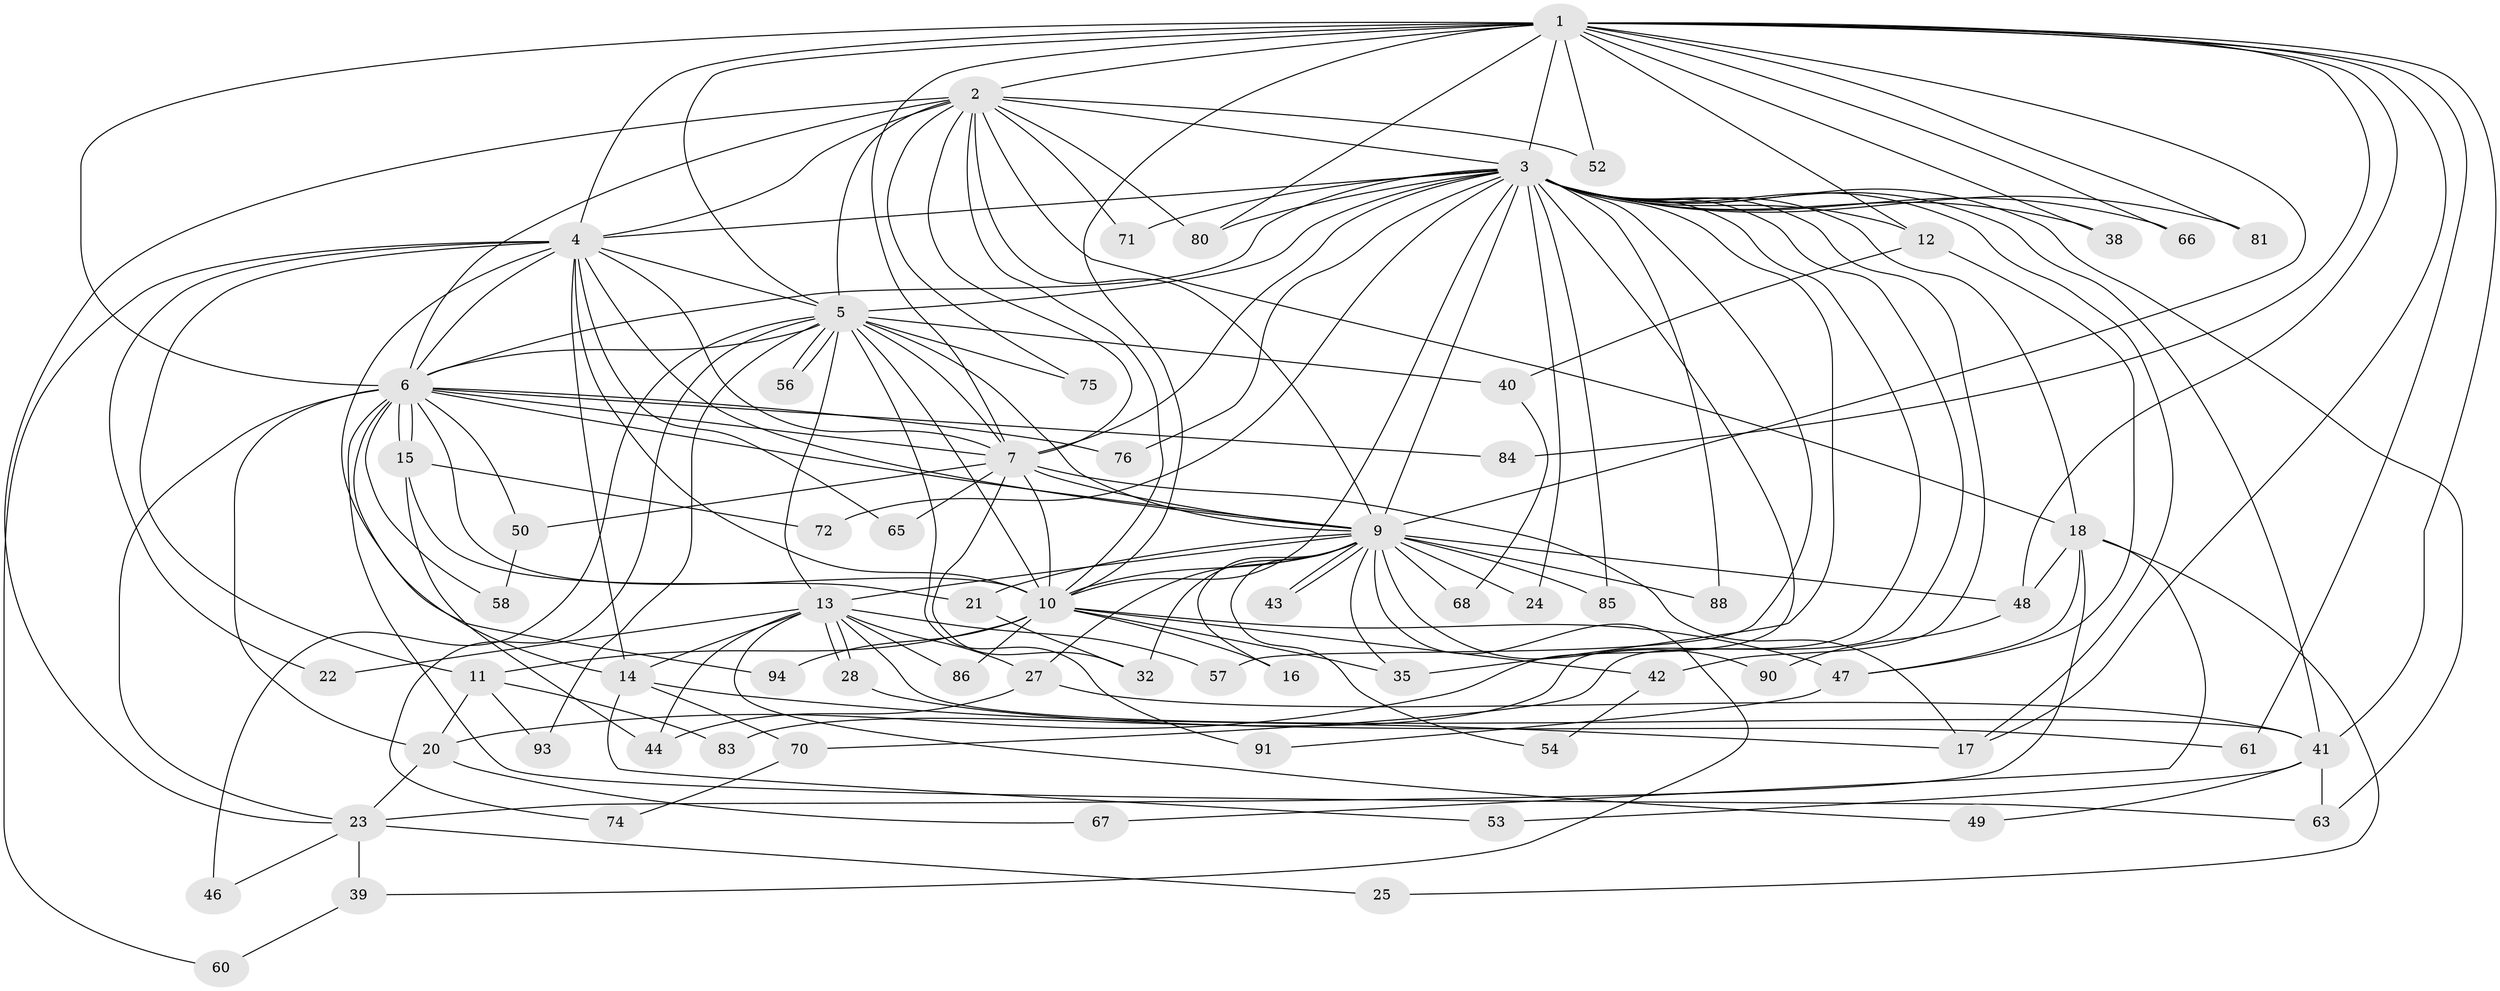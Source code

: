 // Generated by graph-tools (version 1.1) at 2025/51/02/27/25 19:51:48]
// undirected, 69 vertices, 171 edges
graph export_dot {
graph [start="1"]
  node [color=gray90,style=filled];
  1 [super="+29"];
  2 [super="+30"];
  3 [super="+8"];
  4 [super="+87"];
  5 [super="+34"];
  6 [super="+79"];
  7 [super="+36"];
  9 [super="+73"];
  10 [super="+45"];
  11;
  12 [super="+51"];
  13 [super="+31"];
  14 [super="+37"];
  15 [super="+33"];
  16;
  17 [super="+19"];
  18 [super="+95"];
  20 [super="+89"];
  21 [super="+78"];
  22;
  23 [super="+26"];
  24 [super="+77"];
  25;
  27 [super="+82"];
  28;
  32;
  35;
  38;
  39;
  40;
  41 [super="+55"];
  42;
  43;
  44 [super="+62"];
  46;
  47 [super="+59"];
  48 [super="+69"];
  49;
  50;
  52;
  53;
  54;
  56;
  57;
  58;
  60;
  61;
  63 [super="+64"];
  65;
  66;
  67;
  68;
  70;
  71;
  72;
  74;
  75;
  76;
  80 [super="+92"];
  81;
  83;
  84;
  85;
  86;
  88;
  90;
  91;
  93;
  94;
  1 -- 2;
  1 -- 3 [weight=2];
  1 -- 4;
  1 -- 5 [weight=2];
  1 -- 6 [weight=2];
  1 -- 7;
  1 -- 9;
  1 -- 10;
  1 -- 12;
  1 -- 38;
  1 -- 48;
  1 -- 52;
  1 -- 61;
  1 -- 66;
  1 -- 81;
  1 -- 41;
  1 -- 80;
  1 -- 84;
  1 -- 17;
  2 -- 3 [weight=2];
  2 -- 4;
  2 -- 5;
  2 -- 6;
  2 -- 7;
  2 -- 9;
  2 -- 10 [weight=2];
  2 -- 18;
  2 -- 52;
  2 -- 71;
  2 -- 75;
  2 -- 80;
  2 -- 23;
  3 -- 4 [weight=2];
  3 -- 5 [weight=2];
  3 -- 6 [weight=2];
  3 -- 7 [weight=2];
  3 -- 9 [weight=2];
  3 -- 10 [weight=2];
  3 -- 12 [weight=2];
  3 -- 20;
  3 -- 24 [weight=2];
  3 -- 71;
  3 -- 76;
  3 -- 80;
  3 -- 85;
  3 -- 66;
  3 -- 70;
  3 -- 72;
  3 -- 17;
  3 -- 18;
  3 -- 81;
  3 -- 83;
  3 -- 88;
  3 -- 35;
  3 -- 38;
  3 -- 41;
  3 -- 42;
  3 -- 57;
  3 -- 63;
  4 -- 5;
  4 -- 6;
  4 -- 7;
  4 -- 9 [weight=2];
  4 -- 10;
  4 -- 11;
  4 -- 14;
  4 -- 22;
  4 -- 60;
  4 -- 65;
  4 -- 94;
  5 -- 6 [weight=2];
  5 -- 7;
  5 -- 9;
  5 -- 10;
  5 -- 13;
  5 -- 40;
  5 -- 46;
  5 -- 56;
  5 -- 56;
  5 -- 74;
  5 -- 75;
  5 -- 91;
  5 -- 93;
  6 -- 7;
  6 -- 9 [weight=2];
  6 -- 10;
  6 -- 15 [weight=2];
  6 -- 15;
  6 -- 20;
  6 -- 23;
  6 -- 50;
  6 -- 58;
  6 -- 63;
  6 -- 76;
  6 -- 84;
  6 -- 14;
  7 -- 9;
  7 -- 10;
  7 -- 32;
  7 -- 50;
  7 -- 65;
  7 -- 17;
  9 -- 10;
  9 -- 13;
  9 -- 16;
  9 -- 21;
  9 -- 27;
  9 -- 32;
  9 -- 35;
  9 -- 39;
  9 -- 43;
  9 -- 43;
  9 -- 48;
  9 -- 54;
  9 -- 68;
  9 -- 85;
  9 -- 90;
  9 -- 88;
  9 -- 24;
  10 -- 11;
  10 -- 16;
  10 -- 42;
  10 -- 47;
  10 -- 86;
  10 -- 35;
  10 -- 94;
  11 -- 83;
  11 -- 93;
  11 -- 20;
  12 -- 40;
  12 -- 47;
  13 -- 14 [weight=2];
  13 -- 22;
  13 -- 27;
  13 -- 28;
  13 -- 28;
  13 -- 41;
  13 -- 44;
  13 -- 49;
  13 -- 57;
  13 -- 86;
  14 -- 17;
  14 -- 53;
  14 -- 70;
  15 -- 21;
  15 -- 72;
  15 -- 44;
  18 -- 25;
  18 -- 47;
  18 -- 67;
  18 -- 23;
  18 -- 48;
  20 -- 23;
  20 -- 67;
  21 -- 32;
  23 -- 25;
  23 -- 39;
  23 -- 46;
  27 -- 44;
  27 -- 41;
  28 -- 61;
  39 -- 60;
  40 -- 68;
  41 -- 49;
  41 -- 53;
  41 -- 63;
  42 -- 54;
  47 -- 91;
  48 -- 90;
  50 -- 58;
  70 -- 74;
}

